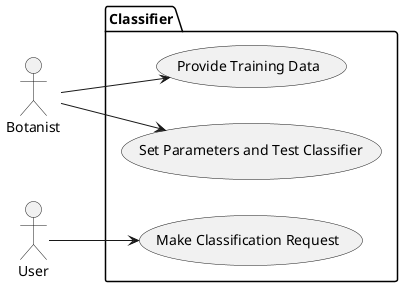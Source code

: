 @startuml
'context'
left to right direction
skinparam monochrome true
skinparam handwritten false
skinparam shadowing false

actor Botanist as b
actor User as u
package Classifier {
  usecase "Provide Training Data" as UC1
  usecase "Set Parameters and Test Classifier" as UC2
  usecase "Make Classification Request" as UC3
}
b --> UC1
b --> UC2
u --> UC3
@enduml

